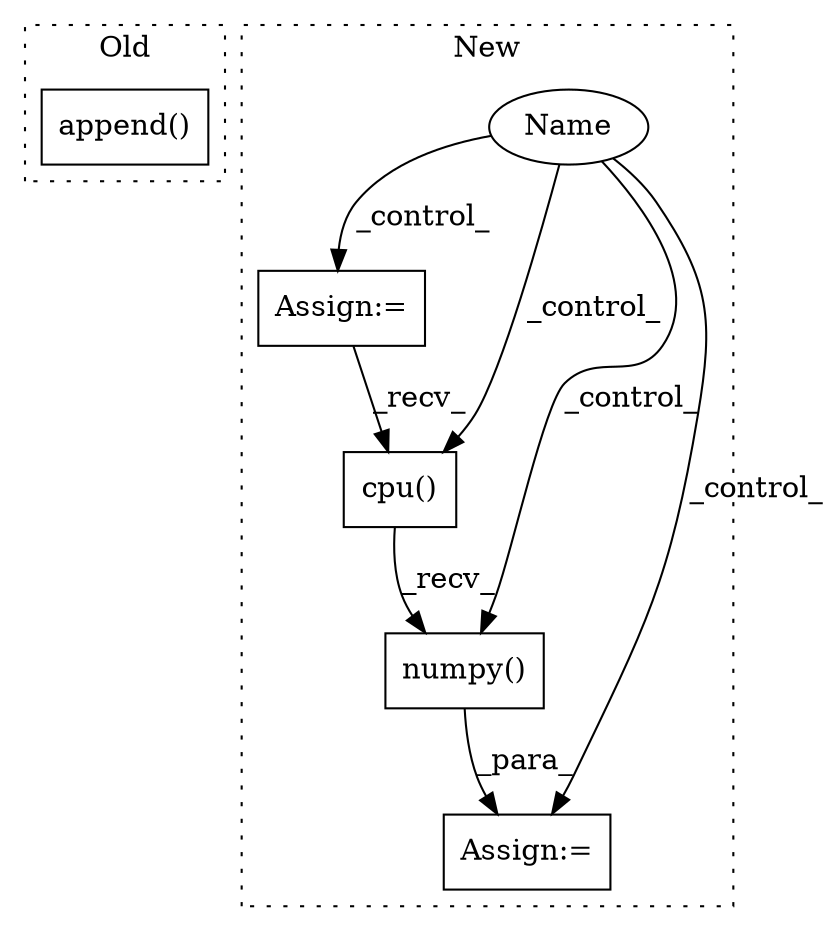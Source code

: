 digraph G {
subgraph cluster0 {
1 [label="append()" a="75" s="2556,2719" l="11,1" shape="box"];
label = "Old";
style="dotted";
}
subgraph cluster1 {
2 [label="cpu()" a="75" s="1777" l="12" shape="box"];
3 [label="numpy()" a="75" s="1777" l="29" shape="box"];
4 [label="Assign:=" a="68" s="1735" l="3" shape="box"];
5 [label="Assign:=" a="68" s="1774" l="3" shape="box"];
6 [label="Name" a="87" s="1709" l="6" shape="ellipse"];
label = "New";
style="dotted";
}
2 -> 3 [label="_recv_"];
3 -> 5 [label="_para_"];
4 -> 2 [label="_recv_"];
6 -> 3 [label="_control_"];
6 -> 2 [label="_control_"];
6 -> 5 [label="_control_"];
6 -> 4 [label="_control_"];
}